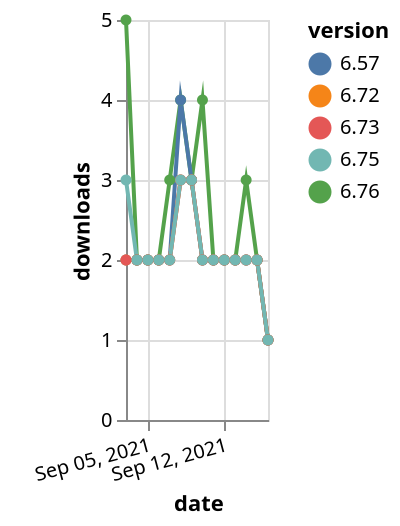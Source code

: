 {"$schema": "https://vega.github.io/schema/vega-lite/v5.json", "description": "A simple bar chart with embedded data.", "data": {"values": [{"date": "2021-09-03", "total": 1994, "delta": 5, "version": "6.76"}, {"date": "2021-09-04", "total": 1996, "delta": 2, "version": "6.76"}, {"date": "2021-09-05", "total": 1998, "delta": 2, "version": "6.76"}, {"date": "2021-09-06", "total": 2000, "delta": 2, "version": "6.76"}, {"date": "2021-09-07", "total": 2003, "delta": 3, "version": "6.76"}, {"date": "2021-09-08", "total": 2007, "delta": 4, "version": "6.76"}, {"date": "2021-09-09", "total": 2010, "delta": 3, "version": "6.76"}, {"date": "2021-09-10", "total": 2014, "delta": 4, "version": "6.76"}, {"date": "2021-09-11", "total": 2016, "delta": 2, "version": "6.76"}, {"date": "2021-09-12", "total": 2018, "delta": 2, "version": "6.76"}, {"date": "2021-09-13", "total": 2020, "delta": 2, "version": "6.76"}, {"date": "2021-09-14", "total": 2023, "delta": 3, "version": "6.76"}, {"date": "2021-09-15", "total": 2025, "delta": 2, "version": "6.76"}, {"date": "2021-09-16", "total": 2026, "delta": 1, "version": "6.76"}, {"date": "2021-09-03", "total": 2800, "delta": 2, "version": "6.57"}, {"date": "2021-09-04", "total": 2802, "delta": 2, "version": "6.57"}, {"date": "2021-09-05", "total": 2804, "delta": 2, "version": "6.57"}, {"date": "2021-09-06", "total": 2806, "delta": 2, "version": "6.57"}, {"date": "2021-09-07", "total": 2808, "delta": 2, "version": "6.57"}, {"date": "2021-09-08", "total": 2812, "delta": 4, "version": "6.57"}, {"date": "2021-09-09", "total": 2815, "delta": 3, "version": "6.57"}, {"date": "2021-09-10", "total": 2817, "delta": 2, "version": "6.57"}, {"date": "2021-09-11", "total": 2819, "delta": 2, "version": "6.57"}, {"date": "2021-09-12", "total": 2821, "delta": 2, "version": "6.57"}, {"date": "2021-09-13", "total": 2823, "delta": 2, "version": "6.57"}, {"date": "2021-09-14", "total": 2825, "delta": 2, "version": "6.57"}, {"date": "2021-09-15", "total": 2827, "delta": 2, "version": "6.57"}, {"date": "2021-09-16", "total": 2828, "delta": 1, "version": "6.57"}, {"date": "2021-09-03", "total": 2285, "delta": 2, "version": "6.72"}, {"date": "2021-09-04", "total": 2287, "delta": 2, "version": "6.72"}, {"date": "2021-09-05", "total": 2289, "delta": 2, "version": "6.72"}, {"date": "2021-09-06", "total": 2291, "delta": 2, "version": "6.72"}, {"date": "2021-09-07", "total": 2293, "delta": 2, "version": "6.72"}, {"date": "2021-09-08", "total": 2296, "delta": 3, "version": "6.72"}, {"date": "2021-09-09", "total": 2299, "delta": 3, "version": "6.72"}, {"date": "2021-09-10", "total": 2301, "delta": 2, "version": "6.72"}, {"date": "2021-09-11", "total": 2303, "delta": 2, "version": "6.72"}, {"date": "2021-09-12", "total": 2305, "delta": 2, "version": "6.72"}, {"date": "2021-09-13", "total": 2307, "delta": 2, "version": "6.72"}, {"date": "2021-09-14", "total": 2309, "delta": 2, "version": "6.72"}, {"date": "2021-09-15", "total": 2311, "delta": 2, "version": "6.72"}, {"date": "2021-09-16", "total": 2312, "delta": 1, "version": "6.72"}, {"date": "2021-09-03", "total": 2235, "delta": 2, "version": "6.73"}, {"date": "2021-09-04", "total": 2237, "delta": 2, "version": "6.73"}, {"date": "2021-09-05", "total": 2239, "delta": 2, "version": "6.73"}, {"date": "2021-09-06", "total": 2241, "delta": 2, "version": "6.73"}, {"date": "2021-09-07", "total": 2243, "delta": 2, "version": "6.73"}, {"date": "2021-09-08", "total": 2246, "delta": 3, "version": "6.73"}, {"date": "2021-09-09", "total": 2249, "delta": 3, "version": "6.73"}, {"date": "2021-09-10", "total": 2251, "delta": 2, "version": "6.73"}, {"date": "2021-09-11", "total": 2253, "delta": 2, "version": "6.73"}, {"date": "2021-09-12", "total": 2255, "delta": 2, "version": "6.73"}, {"date": "2021-09-13", "total": 2257, "delta": 2, "version": "6.73"}, {"date": "2021-09-14", "total": 2259, "delta": 2, "version": "6.73"}, {"date": "2021-09-15", "total": 2261, "delta": 2, "version": "6.73"}, {"date": "2021-09-16", "total": 2262, "delta": 1, "version": "6.73"}, {"date": "2021-09-03", "total": 2215, "delta": 3, "version": "6.75"}, {"date": "2021-09-04", "total": 2217, "delta": 2, "version": "6.75"}, {"date": "2021-09-05", "total": 2219, "delta": 2, "version": "6.75"}, {"date": "2021-09-06", "total": 2221, "delta": 2, "version": "6.75"}, {"date": "2021-09-07", "total": 2223, "delta": 2, "version": "6.75"}, {"date": "2021-09-08", "total": 2226, "delta": 3, "version": "6.75"}, {"date": "2021-09-09", "total": 2229, "delta": 3, "version": "6.75"}, {"date": "2021-09-10", "total": 2231, "delta": 2, "version": "6.75"}, {"date": "2021-09-11", "total": 2233, "delta": 2, "version": "6.75"}, {"date": "2021-09-12", "total": 2235, "delta": 2, "version": "6.75"}, {"date": "2021-09-13", "total": 2237, "delta": 2, "version": "6.75"}, {"date": "2021-09-14", "total": 2239, "delta": 2, "version": "6.75"}, {"date": "2021-09-15", "total": 2241, "delta": 2, "version": "6.75"}, {"date": "2021-09-16", "total": 2242, "delta": 1, "version": "6.75"}]}, "width": "container", "mark": {"type": "line", "point": {"filled": true}}, "encoding": {"x": {"field": "date", "type": "temporal", "timeUnit": "yearmonthdate", "title": "date", "axis": {"labelAngle": -15}}, "y": {"field": "delta", "type": "quantitative", "title": "downloads"}, "color": {"field": "version", "type": "nominal"}, "tooltip": {"field": "delta"}}}